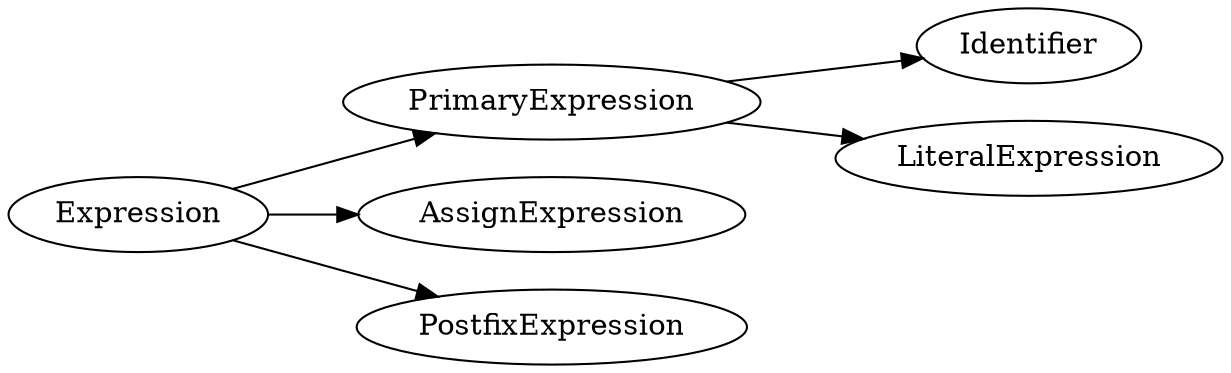 /*
Source file for expression.svg and expression.eps. The
commands to run (assuming graphviz is installed) are:

cd /path/to/dlang.org/images
dot -Tsvg expression.dot >expression.svg
dot -Teps expression.dot >expression.eps

These commands are not part of the makefile because the files are fairly stable
and so as to not make the build depending on graphviz being installed.
*/

digraph "Expression" {
    rankdir="LR";
    "Expression" -> {"PrimaryExpression", "AssignExpression", "PostfixExpression"}
    "PrimaryExpression" -> {"Identifier", "LiteralExpression"};
}
